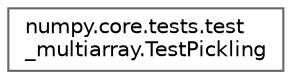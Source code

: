 digraph "Graphical Class Hierarchy"
{
 // LATEX_PDF_SIZE
  bgcolor="transparent";
  edge [fontname=Helvetica,fontsize=10,labelfontname=Helvetica,labelfontsize=10];
  node [fontname=Helvetica,fontsize=10,shape=box,height=0.2,width=0.4];
  rankdir="LR";
  Node0 [id="Node000000",label="numpy.core.tests.test\l_multiarray.TestPickling",height=0.2,width=0.4,color="grey40", fillcolor="white", style="filled",URL="$d1/d83/classnumpy_1_1core_1_1tests_1_1test__multiarray_1_1TestPickling.html",tooltip=" "];
}
